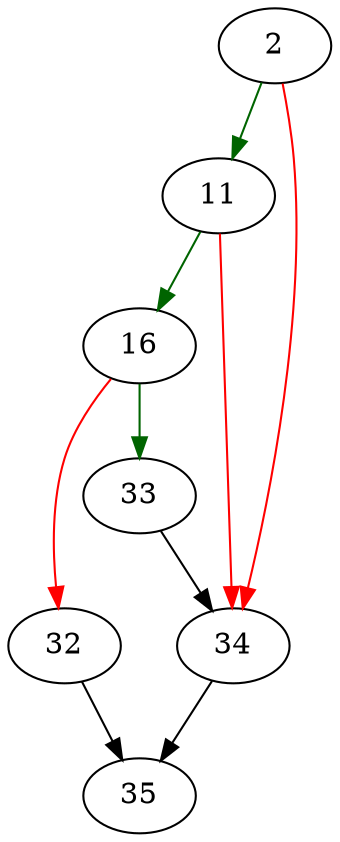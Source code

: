 strict digraph "sqlite3CheckCollSeq" {
	// Node definitions.
	2 [entry=true];
	11;
	34;
	16;
	33;
	32;
	35;

	// Edge definitions.
	2 -> 11 [
		color=darkgreen
		cond=true
	];
	2 -> 34 [
		color=red
		cond=false
	];
	11 -> 34 [
		color=red
		cond=false
	];
	11 -> 16 [
		color=darkgreen
		cond=true
	];
	34 -> 35;
	16 -> 33 [
		color=darkgreen
		cond=true
	];
	16 -> 32 [
		color=red
		cond=false
	];
	33 -> 34;
	32 -> 35;
}